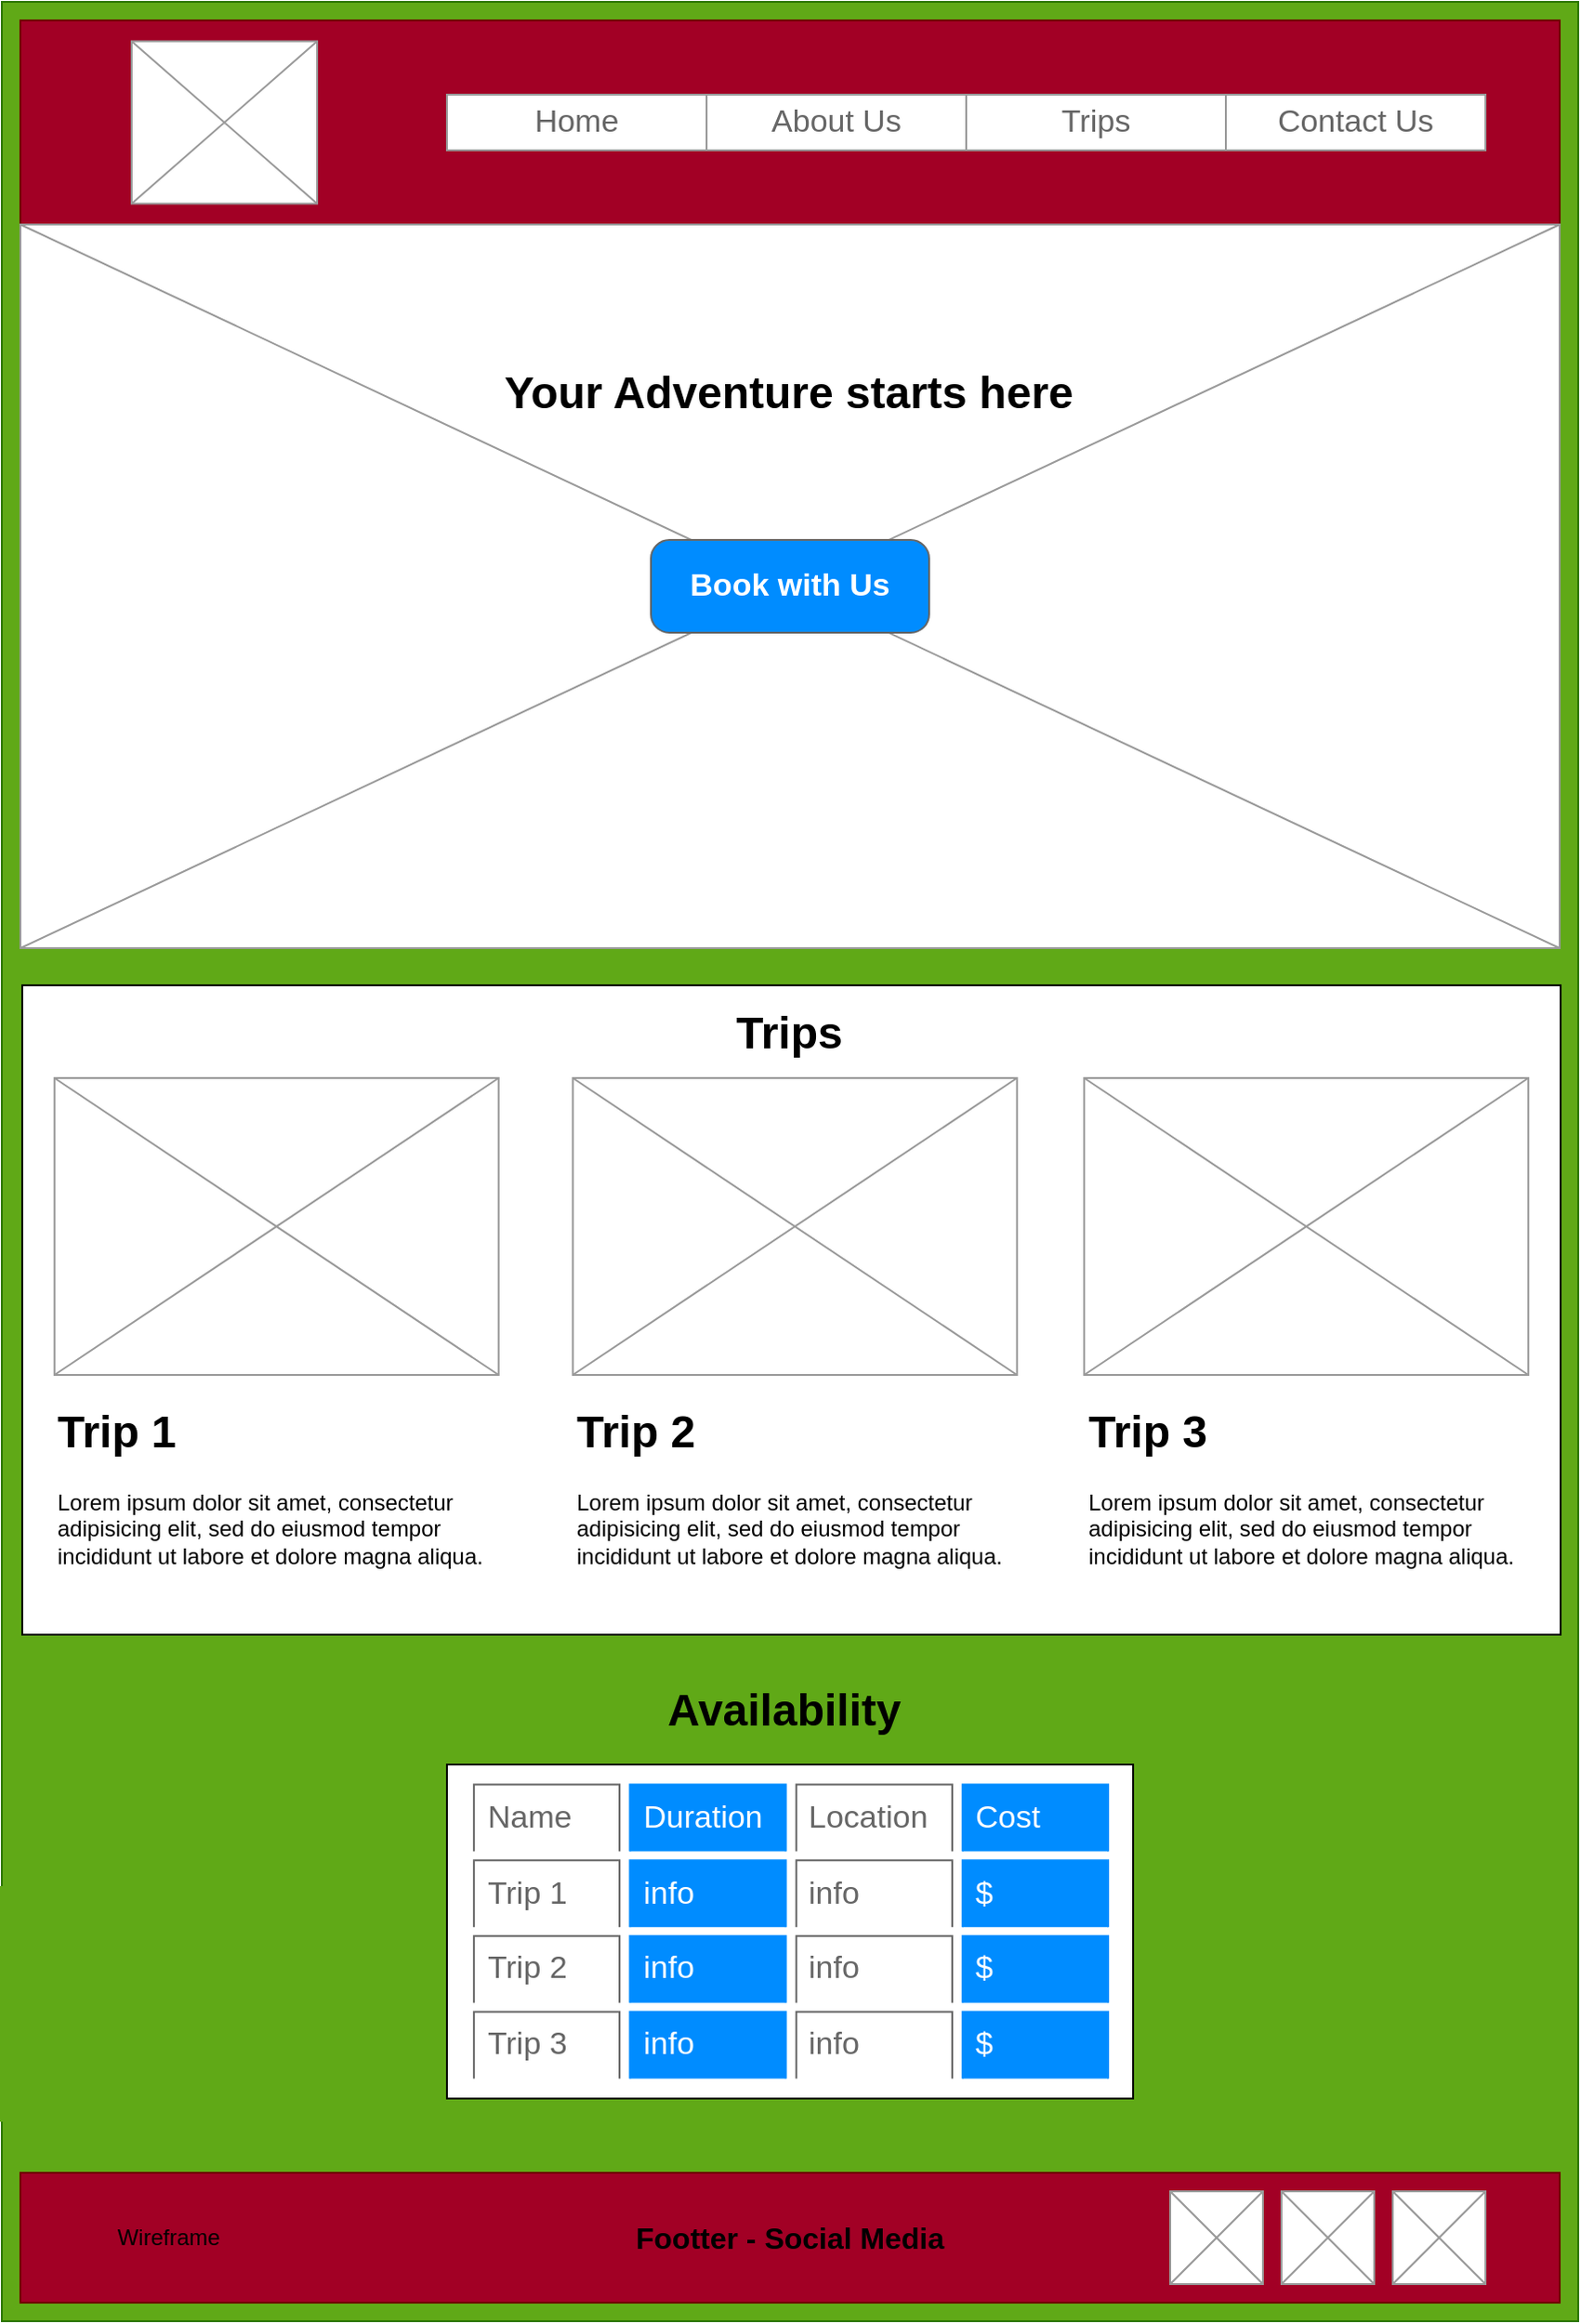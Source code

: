 <mxfile version="26.2.12">
  <diagram name="Page-1" id="8NNkzZ-ohzG6kRnrI0fb">
    <mxGraphModel dx="1420" dy="794" grid="1" gridSize="10" guides="1" tooltips="1" connect="1" arrows="1" fold="1" page="1" pageScale="1" pageWidth="850" pageHeight="1100" math="0" shadow="0">
      <root>
        <mxCell id="0" />
        <mxCell id="1" parent="0" />
        <mxCell id="z8hDwrSHgBkn_6CrfAV7-230" value="" style="rounded=0;whiteSpace=wrap;html=1;fillColor=#60a917;fontColor=#ffffff;strokeColor=#2D7600;" vertex="1" parent="1">
          <mxGeometry width="850" height="1250" as="geometry" />
        </mxCell>
        <mxCell id="z8hDwrSHgBkn_6CrfAV7-76" value="" style="verticalLabelPosition=bottom;verticalAlign=top;html=1;shape=mxgraph.basic.rect;fillColor2=none;strokeWidth=1;size=20;indent=5;" vertex="1" parent="1">
          <mxGeometry x="11" y="530" width="829.5" height="350" as="geometry" />
        </mxCell>
        <mxCell id="z8hDwrSHgBkn_6CrfAV7-2" value="" style="rounded=0;whiteSpace=wrap;html=1;fillColor=light-dark(#A20025,#4D4247);fontColor=#ffffff;strokeColor=#6F0000;" vertex="1" parent="1">
          <mxGeometry x="10" y="10" width="830" height="110" as="geometry" />
        </mxCell>
        <mxCell id="z8hDwrSHgBkn_6CrfAV7-3" value="" style="verticalLabelPosition=bottom;shadow=0;dashed=0;align=center;html=1;verticalAlign=top;strokeWidth=1;shape=mxgraph.mockup.graphics.simpleIcon;strokeColor=#999999;" vertex="1" parent="1">
          <mxGeometry x="70" y="21.25" width="100" height="87.5" as="geometry" />
        </mxCell>
        <mxCell id="z8hDwrSHgBkn_6CrfAV7-4" value="" style="swimlane;shape=mxgraph.bootstrap.anchor;strokeColor=#999999;fillColor=#ffffff;fontColor=#666666;childLayout=stackLayout;horizontal=0;startSize=0;horizontalStack=1;resizeParent=1;resizeParentMax=0;resizeLast=0;collapsible=0;marginBottom=0;whiteSpace=wrap;html=1;" vertex="1" parent="1">
          <mxGeometry x="240" y="50" width="560" height="30" as="geometry" />
        </mxCell>
        <mxCell id="z8hDwrSHgBkn_6CrfAV7-5" value="Home" style="text;strokeColor=inherit;align=center;verticalAlign=middle;spacingLeft=10;spacingRight=10;overflow=hidden;points=[[0,0.5],[1,0.5]];portConstraint=eastwest;rotatable=0;whiteSpace=wrap;html=1;fillColor=inherit;fontColor=inherit;fontSize=17;" vertex="1" parent="z8hDwrSHgBkn_6CrfAV7-4">
          <mxGeometry width="140" height="30" as="geometry" />
        </mxCell>
        <mxCell id="z8hDwrSHgBkn_6CrfAV7-6" value="About Us" style="text;strokeColor=inherit;align=center;verticalAlign=middle;spacingLeft=10;spacingRight=10;overflow=hidden;points=[[0,0.5],[1,0.5]];portConstraint=eastwest;rotatable=0;whiteSpace=wrap;html=1;fillColor=inherit;fontColor=inherit;fontSize=17;" vertex="1" parent="z8hDwrSHgBkn_6CrfAV7-4">
          <mxGeometry x="140" width="140" height="30" as="geometry" />
        </mxCell>
        <mxCell id="z8hDwrSHgBkn_6CrfAV7-7" value="Trips" style="text;strokeColor=inherit;align=center;verticalAlign=middle;spacingLeft=10;spacingRight=10;overflow=hidden;points=[[0,0.5],[1,0.5]];portConstraint=eastwest;rotatable=0;whiteSpace=wrap;html=1;fillColor=inherit;fontColor=inherit;fontSize=17;" vertex="1" parent="z8hDwrSHgBkn_6CrfAV7-4">
          <mxGeometry x="280" width="140" height="30" as="geometry" />
        </mxCell>
        <mxCell id="z8hDwrSHgBkn_6CrfAV7-8" value="Contact Us" style="text;strokeColor=inherit;align=center;verticalAlign=middle;spacingLeft=10;spacingRight=10;overflow=hidden;points=[[0,0.5],[1,0.5]];portConstraint=eastwest;rotatable=0;whiteSpace=wrap;html=1;fillColor=inherit;fontColor=inherit;fontSize=17;" vertex="1" parent="z8hDwrSHgBkn_6CrfAV7-4">
          <mxGeometry x="420" width="140" height="30" as="geometry" />
        </mxCell>
        <mxCell id="z8hDwrSHgBkn_6CrfAV7-9" value="" style="rounded=0;whiteSpace=wrap;html=1;fillColor=light-dark(#A20025,#4D4247);fontColor=#ffffff;strokeColor=#6F0000;" vertex="1" parent="1">
          <mxGeometry x="10" y="1170" width="830" height="70" as="geometry" />
        </mxCell>
        <mxCell id="z8hDwrSHgBkn_6CrfAV7-10" value="" style="verticalLabelPosition=bottom;shadow=0;dashed=0;align=center;html=1;verticalAlign=top;strokeWidth=1;shape=mxgraph.mockup.graphics.simpleIcon;strokeColor=#999999;" vertex="1" parent="1">
          <mxGeometry x="750" y="1180" width="50" height="50" as="geometry" />
        </mxCell>
        <mxCell id="z8hDwrSHgBkn_6CrfAV7-11" value="" style="verticalLabelPosition=bottom;shadow=0;dashed=0;align=center;html=1;verticalAlign=top;strokeWidth=1;shape=mxgraph.mockup.graphics.simpleIcon;strokeColor=#999999;" vertex="1" parent="1">
          <mxGeometry x="690" y="1180" width="50" height="50" as="geometry" />
        </mxCell>
        <mxCell id="z8hDwrSHgBkn_6CrfAV7-12" value="" style="verticalLabelPosition=bottom;shadow=0;dashed=0;align=center;html=1;verticalAlign=top;strokeWidth=1;shape=mxgraph.mockup.graphics.simpleIcon;strokeColor=#999999;" vertex="1" parent="1">
          <mxGeometry x="630" y="1180" width="50" height="50" as="geometry" />
        </mxCell>
        <mxCell id="z8hDwrSHgBkn_6CrfAV7-13" value="&lt;font style=&quot;font-size: 16px;&quot;&gt;&lt;b&gt;Footter - Social Media&lt;/b&gt;&lt;/font&gt;" style="text;html=1;align=center;verticalAlign=middle;whiteSpace=wrap;rounded=0;" vertex="1" parent="1">
          <mxGeometry x="325" y="1190" width="200" height="30" as="geometry" />
        </mxCell>
        <mxCell id="z8hDwrSHgBkn_6CrfAV7-36" value="" style="verticalLabelPosition=bottom;shadow=0;dashed=0;align=center;html=1;verticalAlign=top;strokeWidth=1;shape=mxgraph.mockup.graphics.simpleIcon;strokeColor=#999999;" vertex="1" parent="1">
          <mxGeometry x="28.37" y="580" width="239.5" height="160" as="geometry" />
        </mxCell>
        <mxCell id="z8hDwrSHgBkn_6CrfAV7-43" value="Wireframe" style="text;html=1;align=center;verticalAlign=middle;whiteSpace=wrap;rounded=0;" vertex="1" parent="1">
          <mxGeometry x="60" y="1190" width="60" height="30" as="geometry" />
        </mxCell>
        <mxCell id="z8hDwrSHgBkn_6CrfAV7-46" value="" style="verticalLabelPosition=bottom;shadow=0;dashed=0;align=center;html=1;verticalAlign=top;strokeWidth=1;shape=mxgraph.mockup.graphics.simpleIcon;strokeColor=#999999;" vertex="1" parent="1">
          <mxGeometry x="10" y="120" width="830" height="390" as="geometry" />
        </mxCell>
        <mxCell id="z8hDwrSHgBkn_6CrfAV7-47" value="&lt;h1 style=&quot;margin-top: 0px;&quot;&gt;Your Adventure starts here&lt;/h1&gt;" style="text;html=1;whiteSpace=wrap;overflow=hidden;rounded=0;" vertex="1" parent="1">
          <mxGeometry x="269" y="190" width="312" height="40" as="geometry" />
        </mxCell>
        <mxCell id="z8hDwrSHgBkn_6CrfAV7-48" value="Book with Us" style="strokeWidth=1;shadow=0;dashed=0;align=center;html=1;shape=mxgraph.mockup.buttons.button;strokeColor=#666666;fontColor=#ffffff;mainText=;buttonStyle=round;fontSize=17;fontStyle=1;fillColor=#008cff;whiteSpace=wrap;" vertex="1" parent="1">
          <mxGeometry x="350" y="290" width="150" height="50" as="geometry" />
        </mxCell>
        <mxCell id="z8hDwrSHgBkn_6CrfAV7-75" value="&lt;h1 style=&quot;margin-top: 0px;&quot;&gt;Trip 1&lt;/h1&gt;&lt;p&gt;Lorem ipsum dolor sit amet, consectetur adipisicing elit, sed do eiusmod tempor incididunt ut labore et dolore magna aliqua.&lt;/p&gt;" style="text;html=1;whiteSpace=wrap;overflow=hidden;rounded=0;" vertex="1" parent="1">
          <mxGeometry x="28.37" y="750" width="241.63" height="160" as="geometry" />
        </mxCell>
        <mxCell id="z8hDwrSHgBkn_6CrfAV7-78" value="" style="verticalLabelPosition=bottom;shadow=0;dashed=0;align=center;html=1;verticalAlign=top;strokeWidth=1;shape=mxgraph.mockup.graphics.simpleIcon;strokeColor=#999999;" vertex="1" parent="1">
          <mxGeometry x="307.87" y="580" width="239.5" height="160" as="geometry" />
        </mxCell>
        <mxCell id="z8hDwrSHgBkn_6CrfAV7-79" value="" style="verticalLabelPosition=bottom;shadow=0;dashed=0;align=center;html=1;verticalAlign=top;strokeWidth=1;shape=mxgraph.mockup.graphics.simpleIcon;strokeColor=#999999;" vertex="1" parent="1">
          <mxGeometry x="583.62" y="580" width="239.5" height="160" as="geometry" />
        </mxCell>
        <mxCell id="z8hDwrSHgBkn_6CrfAV7-80" value="&lt;h1 style=&quot;margin-top: 0px;&quot;&gt;Trips&lt;/h1&gt;" style="text;html=1;whiteSpace=wrap;overflow=hidden;rounded=0;" vertex="1" parent="1">
          <mxGeometry x="394" y="535" width="62.63" height="40" as="geometry" />
        </mxCell>
        <mxCell id="z8hDwrSHgBkn_6CrfAV7-81" value="&lt;h1 style=&quot;margin-top: 0px;&quot;&gt;Trip 2&lt;/h1&gt;&lt;p&gt;Lorem ipsum dolor sit amet, consectetur adipisicing elit, sed do eiusmod tempor incididunt ut labore et dolore magna aliqua.&lt;/p&gt;" style="text;html=1;whiteSpace=wrap;overflow=hidden;rounded=0;" vertex="1" parent="1">
          <mxGeometry x="308" y="750" width="241.63" height="160" as="geometry" />
        </mxCell>
        <mxCell id="z8hDwrSHgBkn_6CrfAV7-115" value="&lt;h1 style=&quot;margin-top: 0px;&quot;&gt;Trip 3&lt;/h1&gt;&lt;p&gt;Lorem ipsum dolor sit amet, consectetur adipisicing elit, sed do eiusmod tempor incididunt ut labore et dolore magna aliqua.&lt;/p&gt;" style="text;html=1;whiteSpace=wrap;overflow=hidden;rounded=0;" vertex="1" parent="1">
          <mxGeometry x="583.62" y="750" width="241.63" height="160" as="geometry" />
        </mxCell>
        <mxCell id="z8hDwrSHgBkn_6CrfAV7-120" value="&lt;h1 style=&quot;margin-top: 0px;&quot;&gt;Availability&lt;/h1&gt;" style="text;html=1;whiteSpace=wrap;overflow=hidden;rounded=0;" vertex="1" parent="1">
          <mxGeometry x="357" y="900" width="137" height="40" as="geometry" />
        </mxCell>
        <mxCell id="z8hDwrSHgBkn_6CrfAV7-229" value="" style="group" vertex="1" connectable="0" parent="1">
          <mxGeometry x="240" y="950" width="370" height="180" as="geometry" />
        </mxCell>
        <mxCell id="z8hDwrSHgBkn_6CrfAV7-228" value="" style="rounded=0;whiteSpace=wrap;html=1;" vertex="1" parent="z8hDwrSHgBkn_6CrfAV7-229">
          <mxGeometry width="370.0" height="180" as="geometry" />
        </mxCell>
        <mxCell id="z8hDwrSHgBkn_6CrfAV7-116" value="Name" style="strokeWidth=1;shadow=0;dashed=0;align=center;html=1;shape=mxgraph.mockup.forms.uRect;fontSize=17;fontColor=#666666;align=left;spacingLeft=5;strokeColor=#666666;" vertex="1" parent="z8hDwrSHgBkn_6CrfAV7-229">
          <mxGeometry x="14.576" y="10.8" width="78.485" height="36" as="geometry" />
        </mxCell>
        <mxCell id="z8hDwrSHgBkn_6CrfAV7-117" value="Duration" style="strokeWidth=1;shadow=0;dashed=0;align=center;html=1;shape=mxgraph.mockup.forms.uRect;fontSize=17;fontColor=#ffffff;align=left;spacingLeft=5;strokeColor=#008cff;fillColor=#008cff;" vertex="1" parent="z8hDwrSHgBkn_6CrfAV7-229">
          <mxGeometry x="98.667" y="10.8" width="84.091" height="36" as="geometry" />
        </mxCell>
        <mxCell id="z8hDwrSHgBkn_6CrfAV7-118" value="Location" style="strokeWidth=1;shadow=0;dashed=0;align=center;html=1;shape=mxgraph.mockup.forms.uRect;fontSize=17;fontColor=#666666;align=left;spacingLeft=5;strokeColor=#666666;" vertex="1" parent="z8hDwrSHgBkn_6CrfAV7-229">
          <mxGeometry x="188.364" y="10.8" width="84.091" height="36" as="geometry" />
        </mxCell>
        <mxCell id="z8hDwrSHgBkn_6CrfAV7-119" value="Cost" style="strokeWidth=1;shadow=0;dashed=0;align=center;html=1;shape=mxgraph.mockup.forms.uRect;fontSize=17;fontColor=#ffffff;align=left;spacingLeft=5;strokeColor=#008cff;fillColor=#008cff;" vertex="1" parent="z8hDwrSHgBkn_6CrfAV7-229">
          <mxGeometry x="278.061" y="10.8" width="78.485" height="36" as="geometry" />
        </mxCell>
        <mxCell id="z8hDwrSHgBkn_6CrfAV7-121" value="Trip 1" style="strokeWidth=1;shadow=0;dashed=0;align=center;html=1;shape=mxgraph.mockup.forms.uRect;fontSize=17;fontColor=#666666;align=left;spacingLeft=5;strokeColor=#666666;" vertex="1" parent="z8hDwrSHgBkn_6CrfAV7-229">
          <mxGeometry x="14.576" y="51.6" width="78.485" height="36" as="geometry" />
        </mxCell>
        <mxCell id="z8hDwrSHgBkn_6CrfAV7-122" value="info" style="strokeWidth=1;shadow=0;dashed=0;align=center;html=1;shape=mxgraph.mockup.forms.uRect;fontSize=17;fontColor=#ffffff;align=left;spacingLeft=5;strokeColor=#008cff;fillColor=#008cff;" vertex="1" parent="z8hDwrSHgBkn_6CrfAV7-229">
          <mxGeometry x="98.667" y="51.6" width="84.091" height="36" as="geometry" />
        </mxCell>
        <mxCell id="z8hDwrSHgBkn_6CrfAV7-123" value="info" style="strokeWidth=1;shadow=0;dashed=0;align=center;html=1;shape=mxgraph.mockup.forms.uRect;fontSize=17;fontColor=#666666;align=left;spacingLeft=5;strokeColor=#666666;" vertex="1" parent="z8hDwrSHgBkn_6CrfAV7-229">
          <mxGeometry x="188.364" y="51.6" width="84.091" height="36" as="geometry" />
        </mxCell>
        <mxCell id="z8hDwrSHgBkn_6CrfAV7-124" value="$" style="strokeWidth=1;shadow=0;dashed=0;align=center;html=1;shape=mxgraph.mockup.forms.uRect;fontSize=17;fontColor=#ffffff;align=left;spacingLeft=5;strokeColor=#008cff;fillColor=#008cff;" vertex="1" parent="z8hDwrSHgBkn_6CrfAV7-229">
          <mxGeometry x="278.061" y="51.6" width="78.485" height="36" as="geometry" />
        </mxCell>
        <mxCell id="z8hDwrSHgBkn_6CrfAV7-219" value="Trip 2" style="strokeWidth=1;shadow=0;dashed=0;align=center;html=1;shape=mxgraph.mockup.forms.uRect;fontSize=17;fontColor=#666666;align=left;spacingLeft=5;strokeColor=#666666;" vertex="1" parent="z8hDwrSHgBkn_6CrfAV7-229">
          <mxGeometry x="14.576" y="92.4" width="78.485" height="36" as="geometry" />
        </mxCell>
        <mxCell id="z8hDwrSHgBkn_6CrfAV7-220" value="info" style="strokeWidth=1;shadow=0;dashed=0;align=center;html=1;shape=mxgraph.mockup.forms.uRect;fontSize=17;fontColor=#ffffff;align=left;spacingLeft=5;strokeColor=#008cff;fillColor=#008cff;" vertex="1" parent="z8hDwrSHgBkn_6CrfAV7-229">
          <mxGeometry x="98.667" y="92.4" width="84.091" height="36" as="geometry" />
        </mxCell>
        <mxCell id="z8hDwrSHgBkn_6CrfAV7-221" value="info" style="strokeWidth=1;shadow=0;dashed=0;align=center;html=1;shape=mxgraph.mockup.forms.uRect;fontSize=17;fontColor=#666666;align=left;spacingLeft=5;strokeColor=#666666;" vertex="1" parent="z8hDwrSHgBkn_6CrfAV7-229">
          <mxGeometry x="188.364" y="92.4" width="84.091" height="36" as="geometry" />
        </mxCell>
        <mxCell id="z8hDwrSHgBkn_6CrfAV7-222" value="$" style="strokeWidth=1;shadow=0;dashed=0;align=center;html=1;shape=mxgraph.mockup.forms.uRect;fontSize=17;fontColor=#ffffff;align=left;spacingLeft=5;strokeColor=#008cff;fillColor=#008cff;" vertex="1" parent="z8hDwrSHgBkn_6CrfAV7-229">
          <mxGeometry x="278.061" y="92.4" width="78.485" height="36" as="geometry" />
        </mxCell>
        <mxCell id="z8hDwrSHgBkn_6CrfAV7-224" value="Trip 3" style="strokeWidth=1;shadow=0;dashed=0;align=center;html=1;shape=mxgraph.mockup.forms.uRect;fontSize=17;fontColor=#666666;align=left;spacingLeft=5;strokeColor=#666666;" vertex="1" parent="z8hDwrSHgBkn_6CrfAV7-229">
          <mxGeometry x="14.576" y="133.2" width="78.485" height="36" as="geometry" />
        </mxCell>
        <mxCell id="z8hDwrSHgBkn_6CrfAV7-225" value="info" style="strokeWidth=1;shadow=0;dashed=0;align=center;html=1;shape=mxgraph.mockup.forms.uRect;fontSize=17;fontColor=#ffffff;align=left;spacingLeft=5;strokeColor=#008cff;fillColor=#008cff;" vertex="1" parent="z8hDwrSHgBkn_6CrfAV7-229">
          <mxGeometry x="98.667" y="133.2" width="84.091" height="36" as="geometry" />
        </mxCell>
        <mxCell id="z8hDwrSHgBkn_6CrfAV7-226" value="info" style="strokeWidth=1;shadow=0;dashed=0;align=center;html=1;shape=mxgraph.mockup.forms.uRect;fontSize=17;fontColor=#666666;align=left;spacingLeft=5;strokeColor=#666666;" vertex="1" parent="z8hDwrSHgBkn_6CrfAV7-229">
          <mxGeometry x="188.364" y="133.2" width="84.091" height="36" as="geometry" />
        </mxCell>
        <mxCell id="z8hDwrSHgBkn_6CrfAV7-227" value="$" style="strokeWidth=1;shadow=0;dashed=0;align=center;html=1;shape=mxgraph.mockup.forms.uRect;fontSize=17;fontColor=#ffffff;align=left;spacingLeft=5;strokeColor=#008cff;fillColor=#008cff;" vertex="1" parent="z8hDwrSHgBkn_6CrfAV7-229">
          <mxGeometry x="278.061" y="133.2" width="78.485" height="36" as="geometry" />
        </mxCell>
      </root>
    </mxGraphModel>
  </diagram>
</mxfile>
